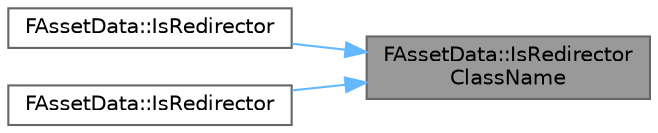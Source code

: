 digraph "FAssetData::IsRedirectorClassName"
{
 // INTERACTIVE_SVG=YES
 // LATEX_PDF_SIZE
  bgcolor="transparent";
  edge [fontname=Helvetica,fontsize=10,labelfontname=Helvetica,labelfontsize=10];
  node [fontname=Helvetica,fontsize=10,shape=box,height=0.2,width=0.4];
  rankdir="RL";
  Node1 [id="Node000001",label="FAssetData::IsRedirector\lClassName",height=0.2,width=0.4,color="gray40", fillcolor="grey60", style="filled", fontcolor="black",tooltip=" "];
  Node1 -> Node2 [id="edge1_Node000001_Node000002",dir="back",color="steelblue1",style="solid",tooltip=" "];
  Node2 [id="Node000002",label="FAssetData::IsRedirector",height=0.2,width=0.4,color="grey40", fillcolor="white", style="filled",URL="$dd/dc3/structFAssetData.html#a38858e7527d82a38b618fad177f72c18",tooltip="Returns true if the this asset is a redirector."];
  Node1 -> Node3 [id="edge2_Node000001_Node000003",dir="back",color="steelblue1",style="solid",tooltip=" "];
  Node3 [id="Node000003",label="FAssetData::IsRedirector",height=0.2,width=0.4,color="grey40", fillcolor="white", style="filled",URL="$dd/dc3/structFAssetData.html#a92e7314c17b6610cc2197349ed8ecfad",tooltip=" "];
}
